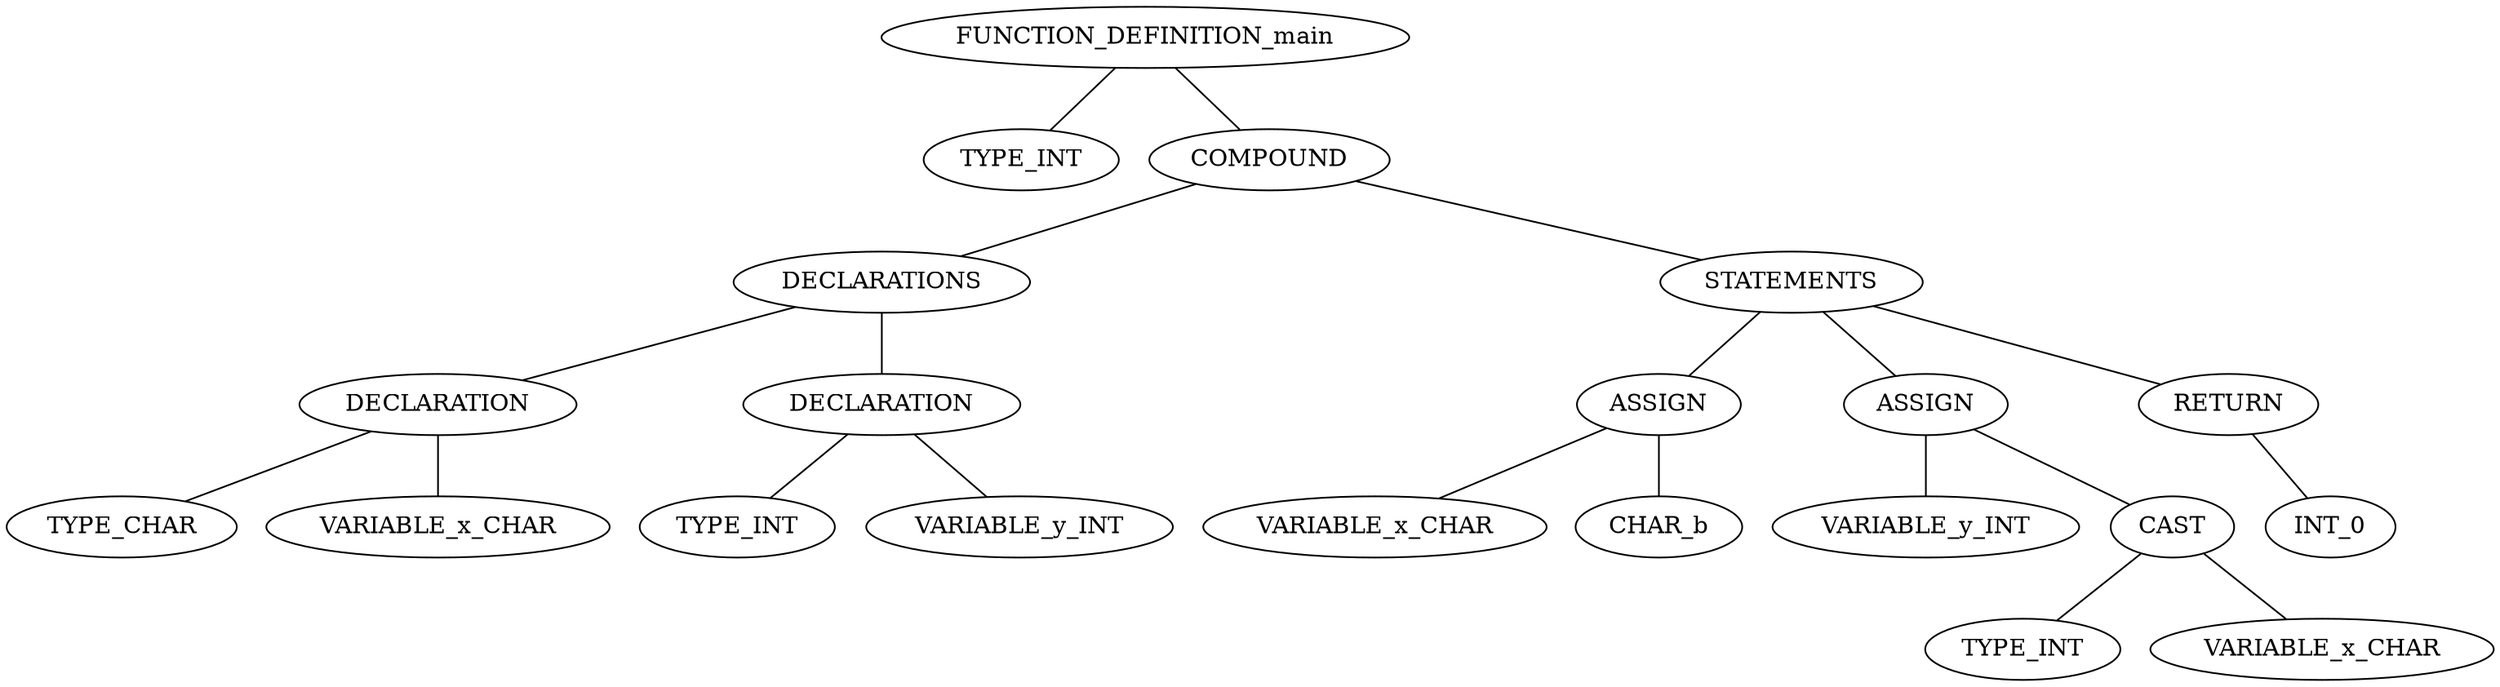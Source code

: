 graph G {
0[label=FUNCTION_DEFINITION_main];
1[label=TYPE_INT];
0--1;
2[label=COMPOUND];
0--2;
3[label=DECLARATIONS];
2--3;
4[label=DECLARATION];
3--4;
5[label=TYPE_CHAR];
4--5;
6[label=VARIABLE_x_CHAR];
4--6;
7[label=DECLARATION];
3--7;
8[label=TYPE_INT];
7--8;
9[label=VARIABLE_y_INT];
7--9;
10[label=STATEMENTS];
2--10;
11[label=ASSIGN];
10--11;
12[label=VARIABLE_x_CHAR];
11--12;
13[label=CHAR_b];
11--13;
14[label=ASSIGN];
10--14;
15[label=VARIABLE_y_INT];
14--15;
16[label=CAST];
14--16;
17[label=TYPE_INT];
16--17;
18[label=VARIABLE_x_CHAR];
16--18;
19[label=RETURN];
10--19;
20[label=INT_0];
19--20;
}

